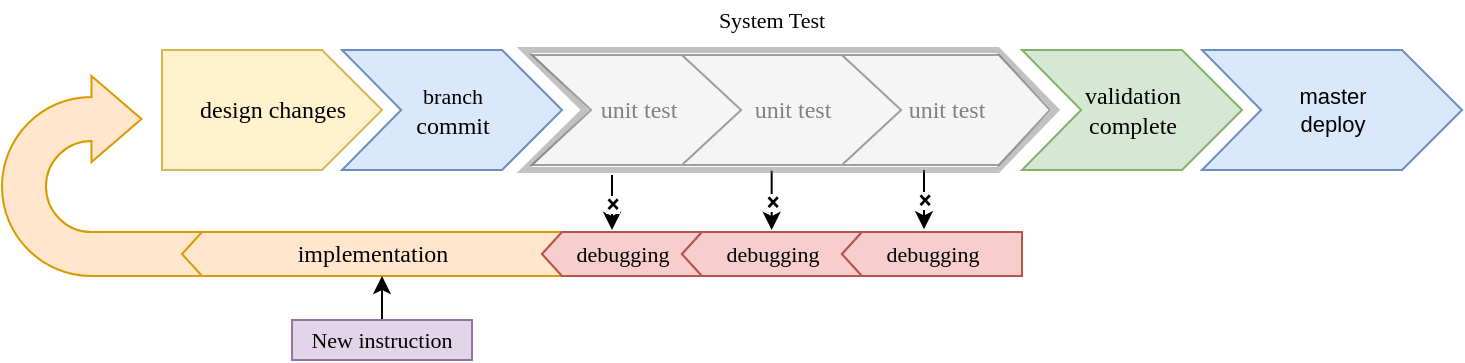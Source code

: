 <mxfile version="14.0.4" type="github">
  <diagram id="uKRyEX4Oqy5Uq11Np0ob" name="Page-1">
    <mxGraphModel dx="2066" dy="1185" grid="1" gridSize="10" guides="1" tooltips="1" connect="1" arrows="1" fold="1" page="1" pageScale="1" pageWidth="1169" pageHeight="827" math="0" shadow="0">
      <root>
        <mxCell id="0" />
        <mxCell id="1" parent="0" />
        <mxCell id="KPVkUS9t8yKxZZGC2MSo-30" value="" style="html=1;shadow=0;dashed=0;align=center;verticalAlign=middle;shape=mxgraph.arrows2.uTurnArrow;dy=11;arrowHead=43;dx2=25;fillColor=#ffe6cc;strokeColor=#d79b00;fontFamily=Avenir;fontSource=https%3A%2F%2Ffonts.googleapis.com%2Fcss%3Ffamily%3DAvenir;" parent="1" vertex="1">
          <mxGeometry x="220" y="378" width="100" height="100" as="geometry" />
        </mxCell>
        <mxCell id="KPVkUS9t8yKxZZGC2MSo-31" value="&lt;span style=&quot;font-size: 11px&quot;&gt;branch&lt;br&gt;&lt;/span&gt;commit" style="html=1;shadow=0;dashed=0;align=center;verticalAlign=middle;shape=mxgraph.arrows2.arrow;dy=0;dx=30;notch=29.57;fillColor=#dae8fc;strokeColor=#6c8ebf;fontSize=12;fontFamily=Avenir;fontSource=https%3A%2F%2Ffonts.googleapis.com%2Fcss%3Ffamily%3DAvenir;" parent="1" vertex="1">
          <mxGeometry x="390" y="365" width="110" height="60" as="geometry" />
        </mxCell>
        <mxCell id="KPVkUS9t8yKxZZGC2MSo-32" value="unit test" style="html=1;shadow=0;dashed=0;align=center;verticalAlign=middle;shape=mxgraph.arrows2.arrow;dy=0;dx=30;notch=29.57;horizontal=1;fillColor=#f5f5f5;strokeColor=#666666;fontColor=#333333;fontFamily=Avenir;fontSource=https%3A%2F%2Ffonts.googleapis.com%2Fcss%3Ffamily%3DAvenir;" parent="1" vertex="1">
          <mxGeometry x="485" y="367.5" width="105" height="55" as="geometry" />
        </mxCell>
        <mxCell id="KPVkUS9t8yKxZZGC2MSo-36" value="design changes" style="html=1;shadow=0;dashed=0;align=center;verticalAlign=middle;shape=mxgraph.arrows2.arrow;dy=0;dx=30;notch=0;fillColor=#fff2cc;strokeColor=#d6b656;fontFamily=Avenir;fontSource=https%3A%2F%2Ffonts.googleapis.com%2Fcss%3Ffamily%3DAvenir;" parent="1" vertex="1">
          <mxGeometry x="300" y="365" width="110" height="60" as="geometry" />
        </mxCell>
        <mxCell id="KPVkUS9t8yKxZZGC2MSo-38" value="unit test" style="html=1;shadow=0;dashed=0;align=center;verticalAlign=middle;shape=mxgraph.arrows2.arrow;dy=0;dx=30;notch=29.57;fillColor=#f5f5f5;strokeColor=#666666;fontColor=#333333;fontFamily=Avenir;fontSource=https%3A%2F%2Ffonts.googleapis.com%2Fcss%3Ffamily%3DAvenir;" parent="1" vertex="1">
          <mxGeometry x="560" y="367.5" width="110" height="55" as="geometry" />
        </mxCell>
        <mxCell id="KPVkUS9t8yKxZZGC2MSo-39" value="unit test" style="html=1;shadow=0;dashed=0;align=center;verticalAlign=middle;shape=mxgraph.arrows2.arrow;dy=0;dx=25.57;notch=29.57;fillColor=#f5f5f5;strokeColor=#666666;fontColor=#333333;fontFamily=Avenir;fontSource=https%3A%2F%2Ffonts.googleapis.com%2Fcss%3Ffamily%3DAvenir;" parent="1" vertex="1">
          <mxGeometry x="640" y="367.5" width="104" height="55" as="geometry" />
        </mxCell>
        <mxCell id="KPVkUS9t8yKxZZGC2MSo-40" value="validation&lt;br&gt;complete" style="html=1;shadow=0;dashed=0;align=center;verticalAlign=middle;shape=mxgraph.arrows2.arrow;dy=0;dx=30;notch=29.57;fillColor=#d5e8d4;strokeColor=#82b366;fontFamily=Avenir;fontSource=https%3A%2F%2Ffonts.googleapis.com%2Fcss%3Ffamily%3DAvenir;" parent="1" vertex="1">
          <mxGeometry x="730" y="365" width="110" height="60" as="geometry" />
        </mxCell>
        <mxCell id="KPVkUS9t8yKxZZGC2MSo-41" value="implementation" style="html=1;shadow=0;dashed=0;align=center;verticalAlign=middle;shape=mxgraph.arrows2.arrow;dy=0;dx=10;notch=10;flipH=1;fillColor=#ffe6cc;strokeColor=#d79b00;fontFamily=Avenir;fontSource=https%3A%2F%2Ffonts.googleapis.com%2Fcss%3Ffamily%3DAvenir;" parent="1" vertex="1">
          <mxGeometry x="310" y="456" width="190" height="22" as="geometry" />
        </mxCell>
        <mxCell id="KPVkUS9t8yKxZZGC2MSo-43" value="&lt;font style=&quot;font-size: 11px;&quot;&gt;debugging&lt;/font&gt;" style="html=1;shadow=0;dashed=0;align=center;verticalAlign=middle;shape=mxgraph.arrows2.arrow;dy=0;dx=10;notch=10;flipH=1;horizontal=1;fontSize=11;fillColor=#f8cecc;strokeColor=#b85450;fontFamily=Avenir;fontSource=https%3A%2F%2Ffonts.googleapis.com%2Fcss%3Ffamily%3DAvenir;" parent="1" vertex="1">
          <mxGeometry x="490" y="456" width="80" height="22" as="geometry" />
        </mxCell>
        <mxCell id="KPVkUS9t8yKxZZGC2MSo-44" value="&lt;span style=&quot;font-size: 11px;&quot;&gt;debugging&lt;/span&gt;" style="html=1;shadow=0;dashed=0;align=center;verticalAlign=middle;shape=mxgraph.arrows2.arrow;dy=0;dx=10;notch=10;flipH=1;horizontal=1;fontSize=11;fillColor=#f8cecc;strokeColor=#b85450;fontFamily=Avenir;fontSource=https%3A%2F%2Ffonts.googleapis.com%2Fcss%3Ffamily%3DAvenir;" parent="1" vertex="1">
          <mxGeometry x="560" y="456" width="90" height="22" as="geometry" />
        </mxCell>
        <mxCell id="KPVkUS9t8yKxZZGC2MSo-45" value="&lt;span style=&quot;font-size: 11px;&quot;&gt;debugging&lt;/span&gt;" style="html=1;shadow=0;dashed=0;align=center;verticalAlign=middle;shape=mxgraph.arrows2.arrow;dy=0;dx=10;notch=0;flipH=1;horizontal=1;fontSize=11;fillColor=#f8cecc;strokeColor=#b85450;fontFamily=Avenir;fontSource=https%3A%2F%2Ffonts.googleapis.com%2Fcss%3Ffamily%3DAvenir;" parent="1" vertex="1">
          <mxGeometry x="640" y="456" width="90" height="22" as="geometry" />
        </mxCell>
        <mxCell id="KPVkUS9t8yKxZZGC2MSo-50" value="" style="endArrow=classic;html=1;fontSize=11;exitX=0;exitY=0;exitDx=40;exitDy=60;exitPerimeter=0;fontFamily=Avenir;fontSource=https%3A%2F%2Ffonts.googleapis.com%2Fcss%3Ffamily%3DAvenir;" parent="1" source="KPVkUS9t8yKxZZGC2MSo-32" edge="1">
          <mxGeometry relative="1" as="geometry">
            <mxPoint x="520" y="400" as="sourcePoint" />
            <mxPoint x="525" y="455" as="targetPoint" />
          </mxGeometry>
        </mxCell>
        <mxCell id="KPVkUS9t8yKxZZGC2MSo-51" value="❌" style="edgeLabel;resizable=0;html=1;align=center;verticalAlign=middle;fontSize=8;fontFamily=Avenir;fontSource=https%3A%2F%2Ffonts.googleapis.com%2Fcss%3Ffamily%3DAvenir;" parent="KPVkUS9t8yKxZZGC2MSo-50" connectable="0" vertex="1">
          <mxGeometry relative="1" as="geometry" />
        </mxCell>
        <mxCell id="KPVkUS9t8yKxZZGC2MSo-52" value="" style="endArrow=classic;html=1;fontSize=11;exitX=0;exitY=0;exitDx=40;exitDy=60;exitPerimeter=0;entryX=0.625;entryY=-0.061;entryDx=0;entryDy=0;entryPerimeter=0;fontFamily=Avenir;fontSource=https%3A%2F%2Ffonts.googleapis.com%2Fcss%3Ffamily%3DAvenir;" parent="1" edge="1">
          <mxGeometry relative="1" as="geometry">
            <mxPoint x="604.83" y="425.34" as="sourcePoint" />
            <mxPoint x="604.83" y="454.998" as="targetPoint" />
          </mxGeometry>
        </mxCell>
        <mxCell id="KPVkUS9t8yKxZZGC2MSo-53" value="❌" style="edgeLabel;resizable=0;html=1;align=center;verticalAlign=middle;fontSize=8;fontFamily=Avenir;fontSource=https%3A%2F%2Ffonts.googleapis.com%2Fcss%3Ffamily%3DAvenir;" parent="KPVkUS9t8yKxZZGC2MSo-52" connectable="0" vertex="1">
          <mxGeometry relative="1" as="geometry" />
        </mxCell>
        <mxCell id="KPVkUS9t8yKxZZGC2MSo-56" value="" style="endArrow=classic;html=1;fontSize=11;exitX=0;exitY=0;exitDx=40;exitDy=60;exitPerimeter=0;entryX=0.625;entryY=-0.061;entryDx=0;entryDy=0;entryPerimeter=0;fontFamily=Avenir;fontSource=https%3A%2F%2Ffonts.googleapis.com%2Fcss%3Ffamily%3DAvenir;" parent="1" edge="1">
          <mxGeometry relative="1" as="geometry">
            <mxPoint x="681.0" y="425.0" as="sourcePoint" />
            <mxPoint x="681.0" y="454.658" as="targetPoint" />
          </mxGeometry>
        </mxCell>
        <mxCell id="KPVkUS9t8yKxZZGC2MSo-57" value="❌" style="edgeLabel;resizable=0;html=1;align=center;verticalAlign=middle;fontSize=8;fontFamily=Avenir;fontSource=https%3A%2F%2Ffonts.googleapis.com%2Fcss%3Ffamily%3DAvenir;" parent="KPVkUS9t8yKxZZGC2MSo-56" connectable="0" vertex="1">
          <mxGeometry relative="1" as="geometry" />
        </mxCell>
        <mxCell id="KPVkUS9t8yKxZZGC2MSo-58" value="master&lt;br&gt;deploy" style="html=1;shadow=0;dashed=0;align=center;verticalAlign=middle;shape=mxgraph.arrows2.arrow;dy=0;dx=30;notch=29.57;fillColor=#dae8fc;strokeColor=#6c8ebf;fontSize=11;" parent="1" vertex="1">
          <mxGeometry x="820" y="365" width="130" height="60" as="geometry" />
        </mxCell>
        <mxCell id="KPVkUS9t8yKxZZGC2MSo-64" style="edgeStyle=orthogonalEdgeStyle;rounded=0;orthogonalLoop=1;jettySize=auto;html=1;entryX=0;entryY=0;entryDx=90;entryDy=22;entryPerimeter=0;fontSize=11;fontFamily=Avenir;fontSource=https%3A%2F%2Ffonts.googleapis.com%2Fcss%3Ffamily%3DAvenir;" parent="1" target="KPVkUS9t8yKxZZGC2MSo-41" edge="1">
          <mxGeometry relative="1" as="geometry">
            <mxPoint x="410" y="500" as="sourcePoint" />
          </mxGeometry>
        </mxCell>
        <mxCell id="KPVkUS9t8yKxZZGC2MSo-60" value="New instruction" style="text;html=1;strokeColor=#9673a6;fillColor=#e1d5e7;align=center;verticalAlign=middle;whiteSpace=wrap;rounded=0;fontSize=11;fontFamily=Avenir;fontSource=https%3A%2F%2Ffonts.googleapis.com%2Fcss%3Ffamily%3DAvenir;" parent="1" vertex="1">
          <mxGeometry x="365" y="500" width="90" height="20" as="geometry" />
        </mxCell>
        <mxCell id="KPVkUS9t8yKxZZGC2MSo-65" value="" style="html=1;shadow=0;dashed=0;align=center;verticalAlign=middle;shape=mxgraph.arrows2.arrow;dy=0;dx=29.14;notch=30.43;horizontal=1;fillColor=#f5f5f5;strokeColor=#666666;fontColor=#333333;opacity=40;strokeWidth=3;fontFamily=Avenir;fontSource=https%3A%2F%2Ffonts.googleapis.com%2Fcss%3Ffamily%3DAvenir;" parent="1" vertex="1">
          <mxGeometry x="481" y="365" width="266" height="60" as="geometry" />
        </mxCell>
        <mxCell id="KPVkUS9t8yKxZZGC2MSo-66" value="System Test" style="text;html=1;strokeColor=none;fillColor=none;align=center;verticalAlign=middle;whiteSpace=wrap;rounded=0;fontSize=11;opacity=40;fontFamily=Avenir;fontSource=https%3A%2F%2Ffonts.googleapis.com%2Fcss%3Ffamily%3DAvenir;" parent="1" vertex="1">
          <mxGeometry x="565" y="340" width="80" height="20" as="geometry" />
        </mxCell>
      </root>
    </mxGraphModel>
  </diagram>
</mxfile>
